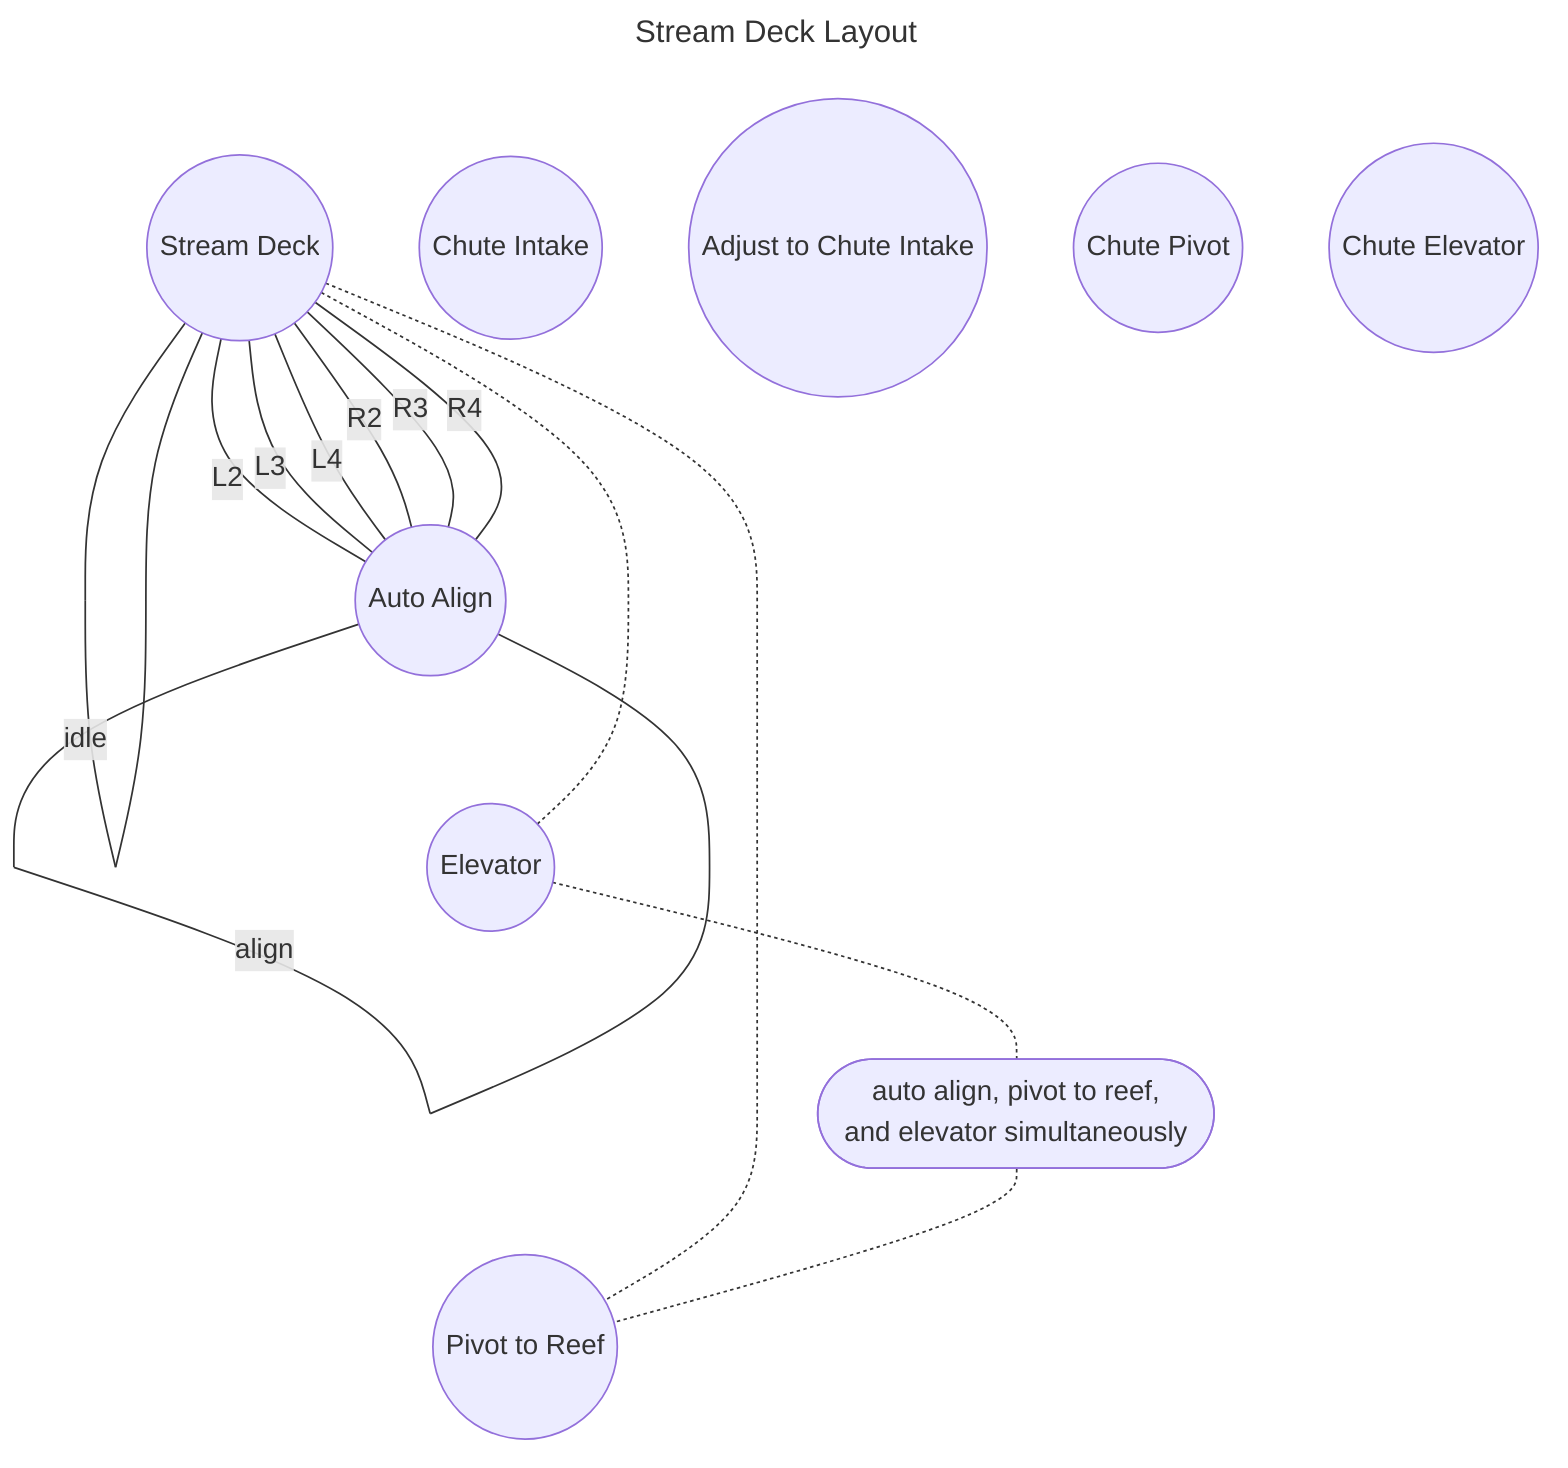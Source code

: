 ---
title: Stream Deck Layout
---
graph TB
    streamdeck(("Stream Deck"))
    autoAlign(("Auto Align"))
    elevator(("Elevator"))
    pivot(("Pivot to Reef"))
    chute(("Chute Intake"))
    chuteAdjust(("Adjust to Chute Intake"))
    chutePivot(("Chute Pivot"))
    chuteElevator(("Chute Elevator"))

    streamdeck---|idle|streamdeck
    streamdeck---|L2|autoAlign
    streamdeck---|L3|autoAlign
    streamdeck---|L4|autoAlign
    streamdeck---|R2|autoAlign
    streamdeck---|R3|autoAlign
    streamdeck---|R4|autoAlign
    autoAlign---|align|autoAlign
    autoAlign~~~elevator
    elevator~~~pivot
    streamdeck-.-elevator
    streamdeck-.-pivot
    elevator-.-LNoteLayer(["auto align, pivot to reef,
                and elevator simultaneously"])-.-pivot